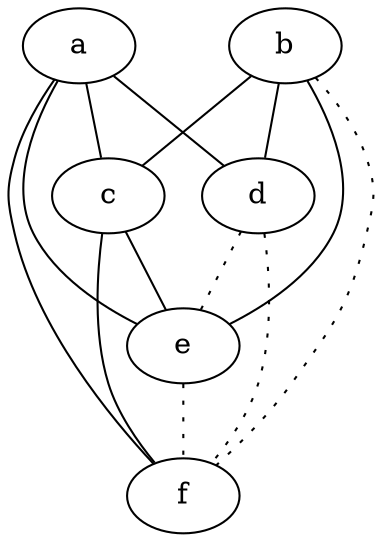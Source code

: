 graph {
a -- c;
a -- d;
a -- e;
a -- f;
b -- c;
b -- d;
b -- e;
b -- f [style=dotted];
c -- e;
c -- f;
d -- e [style=dotted];
d -- f [style=dotted];
e -- f [style=dotted];
}
